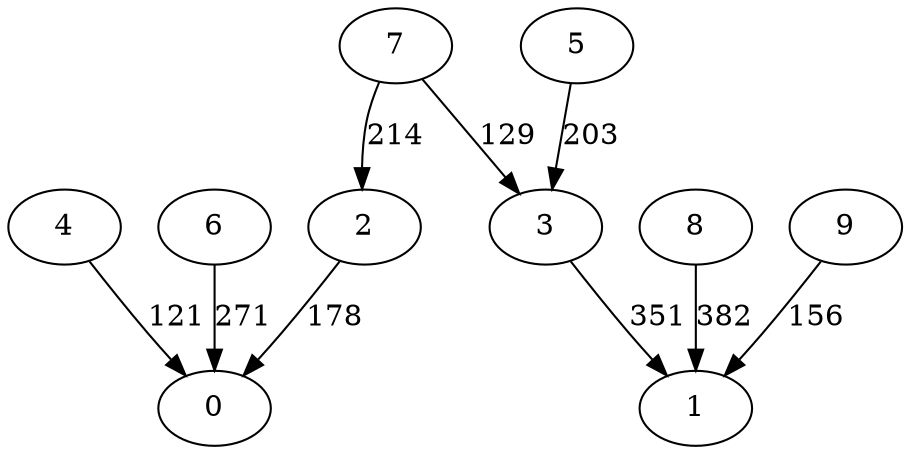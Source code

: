 digraph example{
2 -> 0[label= "178"];
7 -> 2[label= "214"];
3 -> 1[label= "351"];
4 -> 0[label= "121"];
5 -> 3[label= "203"];
6 -> 0[label= "271"];
7 -> 3[label= "129"];
8 -> 1[label= "382"];
9 -> 1[label= "156"];
}
